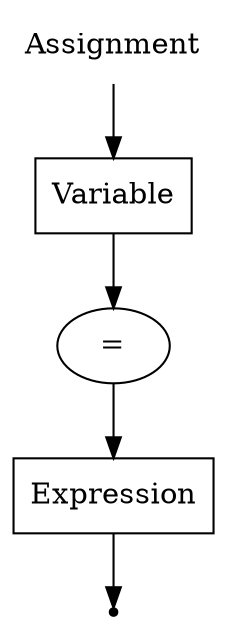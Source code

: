 digraph Assignment {
  start [label="Assignment" shape=plaintext];
  end [label="" shape=point];
  A [label="Variable" shape=box];
  B [label="=" shape=oval];
  C [label="Expression" shape=box];
  start -> A;
  A -> B;
  B -> C;
  C -> end;
}
